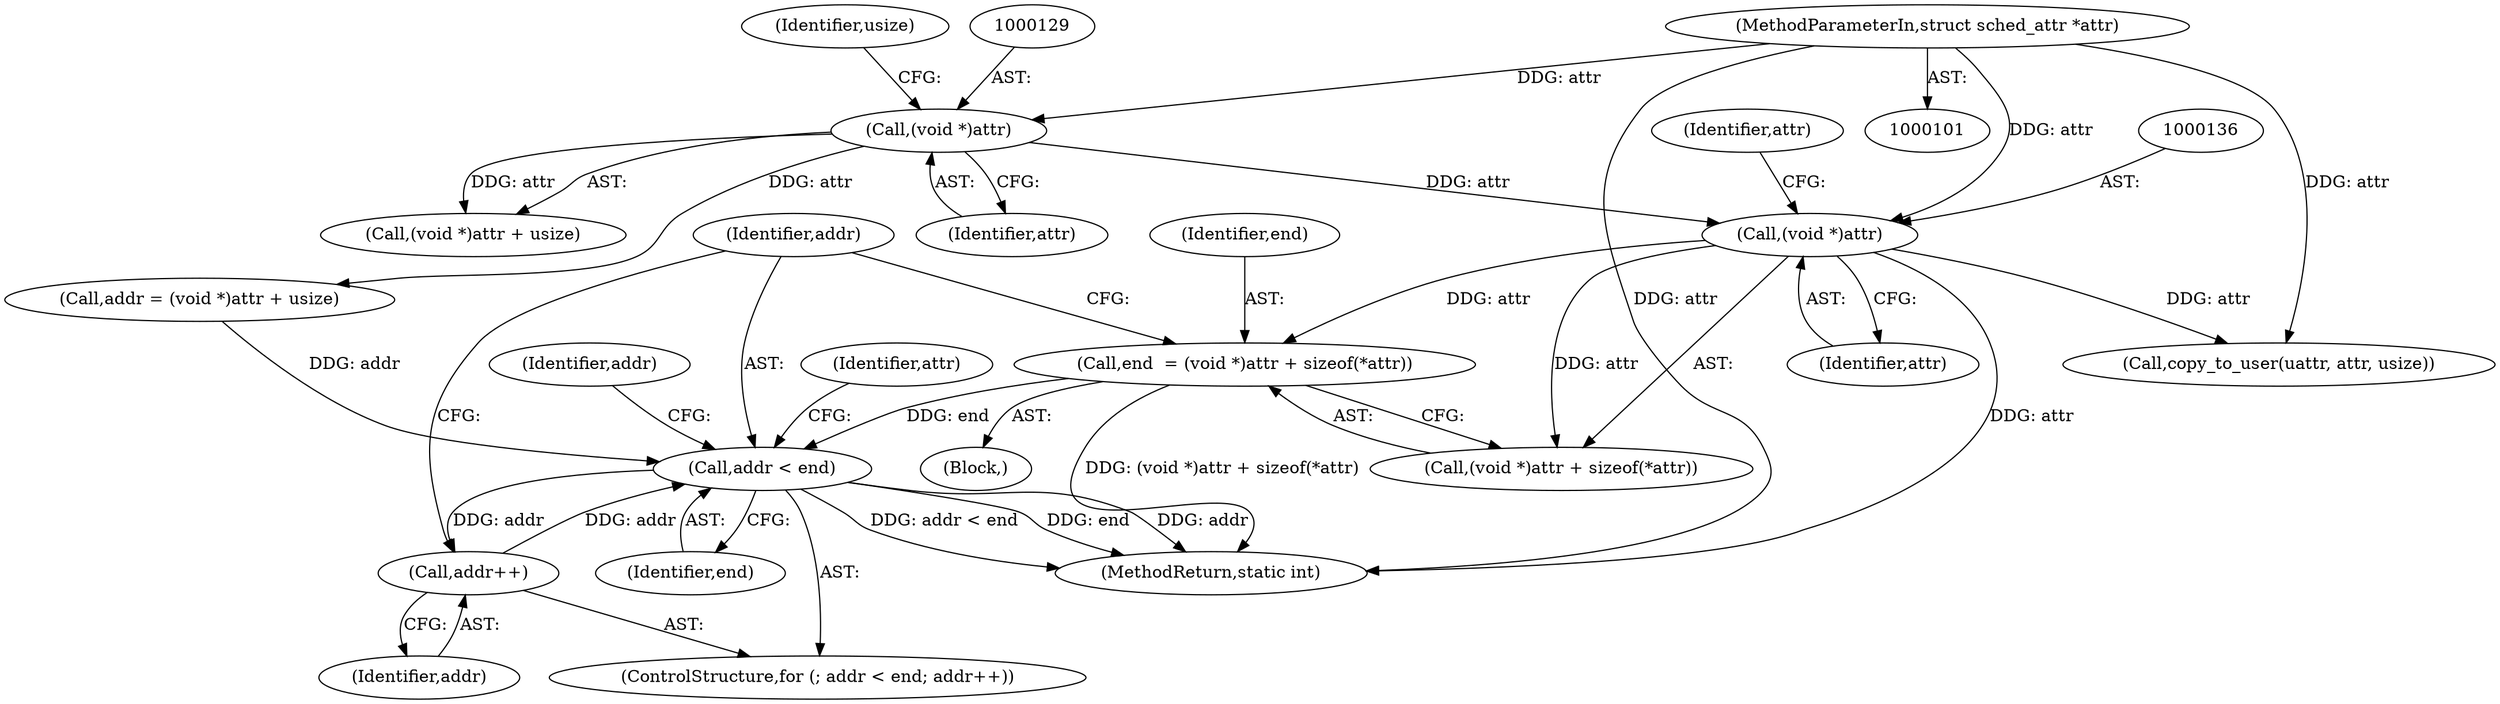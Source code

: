digraph "0_linux_4efbc454ba68def5ef285b26ebfcfdb605b52755@integer" {
"1000132" [label="(Call,end  = (void *)attr + sizeof(*attr))"];
"1000135" [label="(Call,(void *)attr)"];
"1000128" [label="(Call,(void *)attr)"];
"1000103" [label="(MethodParameterIn,struct sched_attr *attr)"];
"1000142" [label="(Call,addr < end)"];
"1000145" [label="(Call,addr++)"];
"1000154" [label="(Identifier,attr)"];
"1000128" [label="(Call,(void *)attr)"];
"1000135" [label="(Call,(void *)attr)"];
"1000142" [label="(Call,addr < end)"];
"1000122" [label="(Block,)"];
"1000159" [label="(Call,copy_to_user(uattr, attr, usize))"];
"1000140" [label="(Identifier,attr)"];
"1000145" [label="(Call,addr++)"];
"1000125" [label="(Call,addr = (void *)attr + usize)"];
"1000177" [label="(MethodReturn,static int)"];
"1000131" [label="(Identifier,usize)"];
"1000144" [label="(Identifier,end)"];
"1000143" [label="(Identifier,addr)"];
"1000150" [label="(Identifier,addr)"];
"1000137" [label="(Identifier,attr)"];
"1000127" [label="(Call,(void *)attr + usize)"];
"1000132" [label="(Call,end  = (void *)attr + sizeof(*attr))"];
"1000146" [label="(Identifier,addr)"];
"1000141" [label="(ControlStructure,for (; addr < end; addr++))"];
"1000133" [label="(Identifier,end)"];
"1000103" [label="(MethodParameterIn,struct sched_attr *attr)"];
"1000130" [label="(Identifier,attr)"];
"1000134" [label="(Call,(void *)attr + sizeof(*attr))"];
"1000132" -> "1000122"  [label="AST: "];
"1000132" -> "1000134"  [label="CFG: "];
"1000133" -> "1000132"  [label="AST: "];
"1000134" -> "1000132"  [label="AST: "];
"1000143" -> "1000132"  [label="CFG: "];
"1000132" -> "1000177"  [label="DDG: (void *)attr + sizeof(*attr)"];
"1000135" -> "1000132"  [label="DDG: attr"];
"1000132" -> "1000142"  [label="DDG: end"];
"1000135" -> "1000134"  [label="AST: "];
"1000135" -> "1000137"  [label="CFG: "];
"1000136" -> "1000135"  [label="AST: "];
"1000137" -> "1000135"  [label="AST: "];
"1000140" -> "1000135"  [label="CFG: "];
"1000135" -> "1000177"  [label="DDG: attr"];
"1000135" -> "1000134"  [label="DDG: attr"];
"1000128" -> "1000135"  [label="DDG: attr"];
"1000103" -> "1000135"  [label="DDG: attr"];
"1000135" -> "1000159"  [label="DDG: attr"];
"1000128" -> "1000127"  [label="AST: "];
"1000128" -> "1000130"  [label="CFG: "];
"1000129" -> "1000128"  [label="AST: "];
"1000130" -> "1000128"  [label="AST: "];
"1000131" -> "1000128"  [label="CFG: "];
"1000128" -> "1000125"  [label="DDG: attr"];
"1000128" -> "1000127"  [label="DDG: attr"];
"1000103" -> "1000128"  [label="DDG: attr"];
"1000103" -> "1000101"  [label="AST: "];
"1000103" -> "1000177"  [label="DDG: attr"];
"1000103" -> "1000159"  [label="DDG: attr"];
"1000142" -> "1000141"  [label="AST: "];
"1000142" -> "1000144"  [label="CFG: "];
"1000143" -> "1000142"  [label="AST: "];
"1000144" -> "1000142"  [label="AST: "];
"1000150" -> "1000142"  [label="CFG: "];
"1000154" -> "1000142"  [label="CFG: "];
"1000142" -> "1000177"  [label="DDG: addr < end"];
"1000142" -> "1000177"  [label="DDG: end"];
"1000142" -> "1000177"  [label="DDG: addr"];
"1000125" -> "1000142"  [label="DDG: addr"];
"1000145" -> "1000142"  [label="DDG: addr"];
"1000142" -> "1000145"  [label="DDG: addr"];
"1000145" -> "1000141"  [label="AST: "];
"1000145" -> "1000146"  [label="CFG: "];
"1000146" -> "1000145"  [label="AST: "];
"1000143" -> "1000145"  [label="CFG: "];
}
